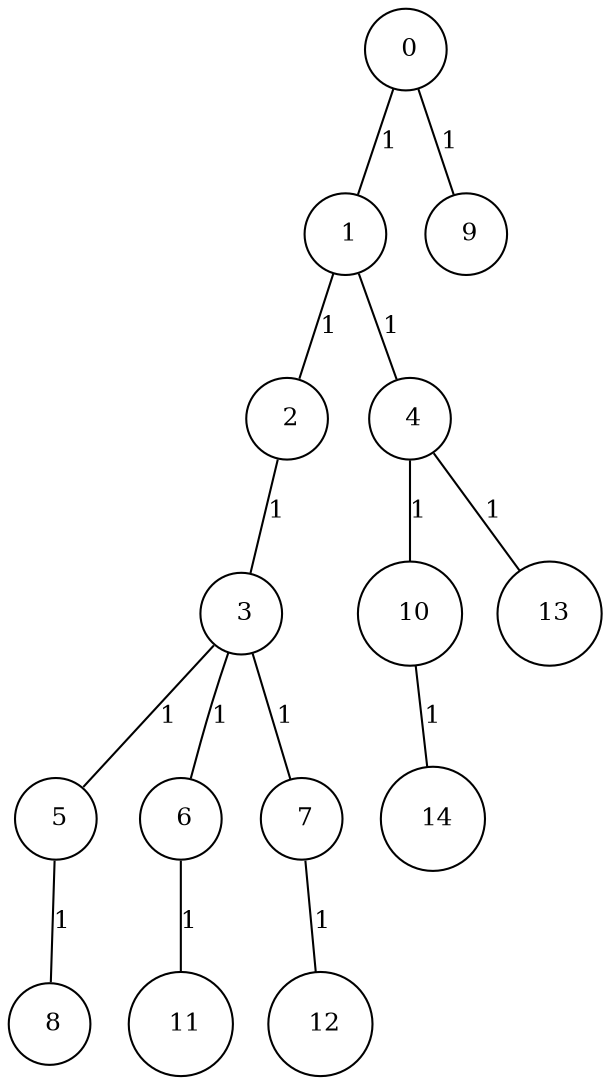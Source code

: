 graph G {
size="8.5,11;"
ratio = "expand;"
fixedsize="true;"
overlap="scale;"
node[shape=circle,width=.12,hight=.12,fontsize=12]
edge[fontsize=12]

0[label=" 0" color=black, pos="1.0967147,1.8543122!"];
1[label=" 1" color=black, pos="1.7750779,0.2393613!"];
2[label=" 2" color=black, pos="1.069478,1.1806088!"];
3[label=" 3" color=black, pos="0.058218806,2.2810816!"];
4[label=" 4" color=black, pos="0.99756685,2.0420601!"];
5[label=" 5" color=black, pos="1.8380433,0.81391403!"];
6[label=" 6" color=black, pos="1.4428628,0.79769686!"];
7[label=" 7" color=black, pos="2.034964,0.91734401!"];
8[label=" 8" color=black, pos="1.2922187,1.5059084!"];
9[label=" 9" color=black, pos="2.6117563,1.4612179!"];
10[label=" 10" color=black, pos="2.3793902,2.7047534!"];
11[label=" 11" color=black, pos="1.9406499,2.3428478!"];
12[label=" 12" color=black, pos="2.6545676,2.6157967!"];
13[label=" 13" color=black, pos="0.18241426,0.27138387!"];
14[label=" 14" color=black, pos="0.96579455,2.3860256!"];
0--1[label="1"]
0--9[label="1"]
1--2[label="1"]
1--4[label="1"]
2--3[label="1"]
3--5[label="1"]
3--6[label="1"]
3--7[label="1"]
4--10[label="1"]
4--13[label="1"]
5--8[label="1"]
6--11[label="1"]
7--12[label="1"]
10--14[label="1"]

}
